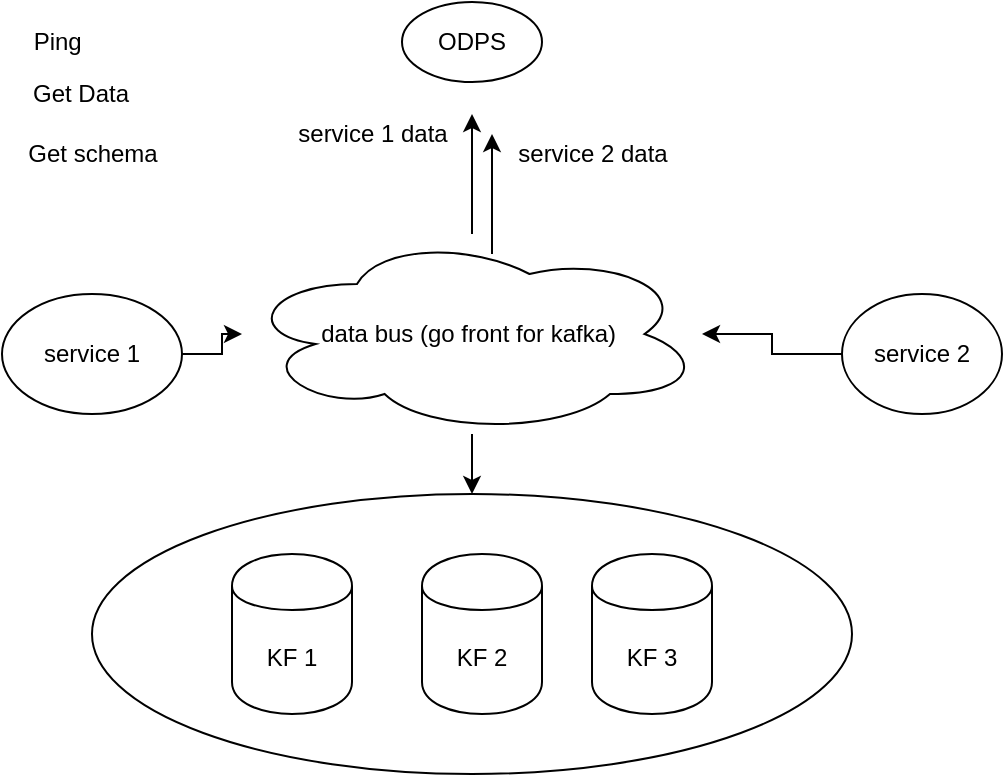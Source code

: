 <mxfile version="14.4.7" type="github" pages="3"><diagram id="7iA32MgYScAi2070Mu3e" name="Page-1"><mxGraphModel dx="1095" dy="637" grid="1" gridSize="10" guides="1" tooltips="1" connect="1" arrows="1" fold="1" page="1" pageScale="1" pageWidth="827" pageHeight="1169" math="0" shadow="0"><root><mxCell id="0"/><mxCell id="1" parent="0"/><mxCell id="PjGQN2k0DiQaXroMCud2-12" value="" style="ellipse;whiteSpace=wrap;html=1;" parent="1" vertex="1"><mxGeometry x="85" y="270" width="380" height="140" as="geometry"/></mxCell><mxCell id="PjGQN2k0DiQaXroMCud2-3" style="edgeStyle=orthogonalEdgeStyle;rounded=0;orthogonalLoop=1;jettySize=auto;html=1;" parent="1" source="PjGQN2k0DiQaXroMCud2-1" target="PjGQN2k0DiQaXroMCud2-2" edge="1"><mxGeometry relative="1" as="geometry"/></mxCell><mxCell id="PjGQN2k0DiQaXroMCud2-1" value="service 1" style="ellipse;whiteSpace=wrap;html=1;" parent="1" vertex="1"><mxGeometry x="40" y="170" width="90" height="60" as="geometry"/></mxCell><mxCell id="PjGQN2k0DiQaXroMCud2-14" style="edgeStyle=orthogonalEdgeStyle;rounded=0;orthogonalLoop=1;jettySize=auto;html=1;entryX=0.5;entryY=0;entryDx=0;entryDy=0;" parent="1" source="PjGQN2k0DiQaXroMCud2-2" target="PjGQN2k0DiQaXroMCud2-12" edge="1"><mxGeometry relative="1" as="geometry"><mxPoint x="275" y="270" as="targetPoint"/></mxGeometry></mxCell><mxCell id="PjGQN2k0DiQaXroMCud2-15" style="edgeStyle=orthogonalEdgeStyle;rounded=0;orthogonalLoop=1;jettySize=auto;html=1;" parent="1" source="PjGQN2k0DiQaXroMCud2-2" edge="1"><mxGeometry relative="1" as="geometry"><mxPoint x="275" y="80" as="targetPoint"/></mxGeometry></mxCell><mxCell id="PjGQN2k0DiQaXroMCud2-2" value="data bus (go front for kafka)&amp;nbsp;" style="ellipse;shape=cloud;whiteSpace=wrap;html=1;" parent="1" vertex="1"><mxGeometry x="160" y="140" width="230" height="100" as="geometry"/></mxCell><mxCell id="PjGQN2k0DiQaXroMCud2-5" style="edgeStyle=orthogonalEdgeStyle;rounded=0;orthogonalLoop=1;jettySize=auto;html=1;" parent="1" source="PjGQN2k0DiQaXroMCud2-4" target="PjGQN2k0DiQaXroMCud2-2" edge="1"><mxGeometry relative="1" as="geometry"/></mxCell><mxCell id="PjGQN2k0DiQaXroMCud2-4" value="service 2" style="ellipse;whiteSpace=wrap;html=1;" parent="1" vertex="1"><mxGeometry x="460" y="170" width="80" height="60" as="geometry"/></mxCell><mxCell id="PjGQN2k0DiQaXroMCud2-6" value="KF 3" style="shape=cylinder;whiteSpace=wrap;html=1;boundedLbl=1;backgroundOutline=1;" parent="1" vertex="1"><mxGeometry x="335" y="300" width="60" height="80" as="geometry"/></mxCell><mxCell id="PjGQN2k0DiQaXroMCud2-7" value="KF 1" style="shape=cylinder;whiteSpace=wrap;html=1;boundedLbl=1;backgroundOutline=1;" parent="1" vertex="1"><mxGeometry x="155" y="300" width="60" height="80" as="geometry"/></mxCell><mxCell id="PjGQN2k0DiQaXroMCud2-8" value="KF 2" style="shape=cylinder;whiteSpace=wrap;html=1;boundedLbl=1;backgroundOutline=1;" parent="1" vertex="1"><mxGeometry x="250" y="300" width="60" height="80" as="geometry"/></mxCell><mxCell id="PjGQN2k0DiQaXroMCud2-9" value="Ping&amp;nbsp;" style="text;html=1;align=center;verticalAlign=middle;resizable=0;points=[];autosize=1;" parent="1" vertex="1"><mxGeometry x="49" y="34" width="40" height="20" as="geometry"/></mxCell><mxCell id="PjGQN2k0DiQaXroMCud2-10" value="Get Data" style="text;html=1;align=center;verticalAlign=middle;resizable=0;points=[];autosize=1;" parent="1" vertex="1"><mxGeometry x="49" y="60" width="60" height="20" as="geometry"/></mxCell><mxCell id="PjGQN2k0DiQaXroMCud2-11" value="Get schema" style="text;html=1;align=center;verticalAlign=middle;resizable=0;points=[];autosize=1;" parent="1" vertex="1"><mxGeometry x="45" y="90" width="80" height="20" as="geometry"/></mxCell><mxCell id="PjGQN2k0DiQaXroMCud2-16" value="service 1 data" style="text;html=1;align=center;verticalAlign=middle;resizable=0;points=[];autosize=1;" parent="1" vertex="1"><mxGeometry x="180" y="80" width="90" height="20" as="geometry"/></mxCell><mxCell id="PjGQN2k0DiQaXroMCud2-19" style="edgeStyle=orthogonalEdgeStyle;rounded=0;orthogonalLoop=1;jettySize=auto;html=1;" parent="1" edge="1"><mxGeometry relative="1" as="geometry"><mxPoint x="285" y="90" as="targetPoint"/><mxPoint x="285" y="150" as="sourcePoint"/></mxGeometry></mxCell><mxCell id="PjGQN2k0DiQaXroMCud2-20" value="service 2 data" style="text;html=1;align=center;verticalAlign=middle;resizable=0;points=[];autosize=1;" parent="1" vertex="1"><mxGeometry x="290" y="90" width="90" height="20" as="geometry"/></mxCell><mxCell id="PjGQN2k0DiQaXroMCud2-21" value="ODPS" style="ellipse;whiteSpace=wrap;html=1;" parent="1" vertex="1"><mxGeometry x="240" y="24" width="70" height="40" as="geometry"/></mxCell></root></mxGraphModel></diagram><diagram id="ILxJkqRfUobXzOmobTJZ" name="Page-2"><mxGraphModel dx="1095" dy="637" grid="1" gridSize="10" guides="1" tooltips="1" connect="1" arrows="1" fold="1" page="1" pageScale="1" pageWidth="827" pageHeight="1169" math="0" shadow="0"><root><mxCell id="36pjnr5K4no7LnWZMGzK-0"/><mxCell id="36pjnr5K4no7LnWZMGzK-1" parent="36pjnr5K4no7LnWZMGzK-0"/><mxCell id="36pjnr5K4no7LnWZMGzK-2" value="&lt;font style=&quot;vertical-align: inherit&quot;&gt;&lt;font style=&quot;vertical-align: inherit&quot;&gt;Data Engineering Team&lt;/font&gt;&lt;/font&gt;" style="rounded=0;whiteSpace=wrap;html=1;" parent="36pjnr5K4no7LnWZMGzK-1" vertex="1"><mxGeometry x="40" y="220" width="130" height="60" as="geometry"/></mxCell><mxCell id="36pjnr5K4no7LnWZMGzK-3" value="&lt;font style=&quot;vertical-align: inherit&quot;&gt;&lt;font style=&quot;vertical-align: inherit&quot;&gt;Data Tracker team&lt;/font&gt;&lt;/font&gt;" style="rounded=0;whiteSpace=wrap;html=1;" parent="36pjnr5K4no7LnWZMGzK-1" vertex="1"><mxGeometry x="200" y="220" width="130" height="60" as="geometry"/></mxCell><mxCell id="36pjnr5K4no7LnWZMGzK-4" value="&lt;font style=&quot;vertical-align: inherit&quot;&gt;&lt;font style=&quot;vertical-align: inherit&quot;&gt;Data Quality Team&lt;/font&gt;&lt;/font&gt;" style="rounded=0;whiteSpace=wrap;html=1;" parent="36pjnr5K4no7LnWZMGzK-1" vertex="1"><mxGeometry x="360" y="220" width="130" height="60" as="geometry"/></mxCell><mxCell id="36pjnr5K4no7LnWZMGzK-5" value="&lt;font style=&quot;vertical-align: inherit&quot;&gt;&lt;font style=&quot;vertical-align: inherit&quot;&gt;Data management Team&lt;/font&gt;&lt;/font&gt;" style="rounded=0;whiteSpace=wrap;html=1;" parent="36pjnr5K4no7LnWZMGzK-1" vertex="1"><mxGeometry x="510" y="220" width="130" height="60" as="geometry"/></mxCell><mxCell id="36pjnr5K4no7LnWZMGzK-6" value="&lt;font style=&quot;vertical-align: inherit&quot;&gt;&lt;font style=&quot;vertical-align: inherit&quot;&gt;Infrastructure Support Team&lt;/font&gt;&lt;/font&gt;" style="rounded=0;whiteSpace=wrap;html=1;" parent="36pjnr5K4no7LnWZMGzK-1" vertex="1"><mxGeometry x="660" y="220" width="130" height="60" as="geometry"/></mxCell></root></mxGraphModel></diagram><diagram id="ddFCscssPsAgk09a2w_y" name="Page-3"><mxGraphModel dx="1968" dy="1242" grid="1" gridSize="10" guides="1" tooltips="1" connect="1" arrows="1" fold="1" page="1" pageScale="1" pageWidth="827" pageHeight="1169" math="0" shadow="0"><root><mxCell id="W7em-2BqQU8SAZN7MTIU-0"/><mxCell id="W7em-2BqQU8SAZN7MTIU-1" parent="W7em-2BqQU8SAZN7MTIU-0"/><mxCell id="W7em-2BqQU8SAZN7MTIU-184" value="" style="rounded=0;whiteSpace=wrap;html=1;" vertex="1" parent="W7em-2BqQU8SAZN7MTIU-1"><mxGeometry x="830" y="5" width="690" height="375" as="geometry"/></mxCell><mxCell id="W7em-2BqQU8SAZN7MTIU-130" value="" style="rounded=0;whiteSpace=wrap;html=1;" vertex="1" parent="W7em-2BqQU8SAZN7MTIU-1"><mxGeometry x="610" y="40" width="160" height="120" as="geometry"/></mxCell><mxCell id="W7em-2BqQU8SAZN7MTIU-133" style="edgeStyle=orthogonalEdgeStyle;rounded=0;orthogonalLoop=1;jettySize=auto;html=1;entryX=0;entryY=0.5;entryDx=0;entryDy=0;" edge="1" parent="W7em-2BqQU8SAZN7MTIU-1" source="W7em-2BqQU8SAZN7MTIU-61" target="W7em-2BqQU8SAZN7MTIU-130"><mxGeometry relative="1" as="geometry"><Array as="points"><mxPoint x="420" y="100"/></Array></mxGeometry></mxCell><mxCell id="W7em-2BqQU8SAZN7MTIU-61" value="" style="whiteSpace=wrap;html=1;aspect=fixed;" vertex="1" parent="W7em-2BqQU8SAZN7MTIU-1"><mxGeometry x="10" y="135" width="485" height="485" as="geometry"/></mxCell><mxCell id="W7em-2BqQU8SAZN7MTIU-136" value="" style="edgeStyle=orthogonalEdgeStyle;rounded=0;orthogonalLoop=1;jettySize=auto;html=1;" edge="1" parent="W7em-2BqQU8SAZN7MTIU-1" source="W7em-2BqQU8SAZN7MTIU-2" target="W7em-2BqQU8SAZN7MTIU-135"><mxGeometry relative="1" as="geometry"><Array as="points"><mxPoint x="1000" y="220"/><mxPoint x="1000" y="198"/></Array></mxGeometry></mxCell><mxCell id="W7em-2BqQU8SAZN7MTIU-138" value="" style="edgeStyle=orthogonalEdgeStyle;rounded=0;orthogonalLoop=1;jettySize=auto;html=1;" edge="1" parent="W7em-2BqQU8SAZN7MTIU-1" source="W7em-2BqQU8SAZN7MTIU-2" target="W7em-2BqQU8SAZN7MTIU-42"><mxGeometry relative="1" as="geometry"/></mxCell><mxCell id="W7em-2BqQU8SAZN7MTIU-140" style="edgeStyle=orthogonalEdgeStyle;rounded=0;orthogonalLoop=1;jettySize=auto;html=1;" edge="1" parent="W7em-2BqQU8SAZN7MTIU-1" source="W7em-2BqQU8SAZN7MTIU-2" target="W7em-2BqQU8SAZN7MTIU-44"><mxGeometry relative="1" as="geometry"><Array as="points"><mxPoint x="1010" y="183"/></Array></mxGeometry></mxCell><mxCell id="W7em-2BqQU8SAZN7MTIU-2" value="backend services" style="ellipse;whiteSpace=wrap;html=1;" vertex="1" parent="W7em-2BqQU8SAZN7MTIU-1"><mxGeometry x="899" y="165" width="60" height="55" as="geometry"/></mxCell><mxCell id="W7em-2BqQU8SAZN7MTIU-134" style="edgeStyle=orthogonalEdgeStyle;rounded=0;orthogonalLoop=1;jettySize=auto;html=1;entryX=0;entryY=0.5;entryDx=0;entryDy=0;" edge="1" parent="W7em-2BqQU8SAZN7MTIU-1" source="W7em-2BqQU8SAZN7MTIU-3" target="W7em-2BqQU8SAZN7MTIU-2"><mxGeometry relative="1" as="geometry"><Array as="points"><mxPoint x="860" y="193"/><mxPoint x="880" y="193"/></Array></mxGeometry></mxCell><mxCell id="W7em-2BqQU8SAZN7MTIU-137" style="edgeStyle=orthogonalEdgeStyle;rounded=0;orthogonalLoop=1;jettySize=auto;html=1;entryX=0;entryY=0.5;entryDx=0;entryDy=0;" edge="1" parent="W7em-2BqQU8SAZN7MTIU-1" source="W7em-2BqQU8SAZN7MTIU-3" target="W7em-2BqQU8SAZN7MTIU-42"><mxGeometry relative="1" as="geometry"><Array as="points"><mxPoint x="871" y="110"/><mxPoint x="889" y="110"/><mxPoint x="889" y="105"/></Array></mxGeometry></mxCell><mxCell id="W7em-2BqQU8SAZN7MTIU-3" value="web front" style="ellipse;whiteSpace=wrap;html=1;" vertex="1" parent="W7em-2BqQU8SAZN7MTIU-1"><mxGeometry x="850" y="130" width="41" height="50" as="geometry"/></mxCell><mxCell id="W7em-2BqQU8SAZN7MTIU-150" style="edgeStyle=orthogonalEdgeStyle;rounded=0;orthogonalLoop=1;jettySize=auto;html=1;entryX=1;entryY=1;entryDx=0;entryDy=0;" edge="1" parent="W7em-2BqQU8SAZN7MTIU-1" source="W7em-2BqQU8SAZN7MTIU-4" target="W7em-2BqQU8SAZN7MTIU-5"><mxGeometry relative="1" as="geometry"/></mxCell><mxCell id="W7em-2BqQU8SAZN7MTIU-4" value="ML + DS" style="ellipse;whiteSpace=wrap;html=1;" vertex="1" parent="W7em-2BqQU8SAZN7MTIU-1"><mxGeometry x="1250" y="300" width="60" height="55" as="geometry"/></mxCell><mxCell id="W7em-2BqQU8SAZN7MTIU-154" style="edgeStyle=orthogonalEdgeStyle;rounded=0;orthogonalLoop=1;jettySize=auto;html=1;entryX=0;entryY=0.5;entryDx=0;entryDy=0;" edge="1" parent="W7em-2BqQU8SAZN7MTIU-1" source="W7em-2BqQU8SAZN7MTIU-5" target="W7em-2BqQU8SAZN7MTIU-49"><mxGeometry relative="1" as="geometry"><Array as="points"><mxPoint x="1270" y="195"/><mxPoint x="1270" y="230"/></Array></mxGeometry></mxCell><mxCell id="W7em-2BqQU8SAZN7MTIU-5" value="&amp;nbsp;Hadoop" style="ellipse;whiteSpace=wrap;html=1;" vertex="1" parent="W7em-2BqQU8SAZN7MTIU-1"><mxGeometry x="1160" y="170" width="60" height="50" as="geometry"/></mxCell><mxCell id="W7em-2BqQU8SAZN7MTIU-9" value="RU ODPS" style="ellipse;whiteSpace=wrap;html=1;" vertex="1" parent="W7em-2BqQU8SAZN7MTIU-1"><mxGeometry x="171.5" y="440" width="50" height="50" as="geometry"/></mxCell><mxCell id="W7em-2BqQU8SAZN7MTIU-11" style="edgeStyle=orthogonalEdgeStyle;rounded=0;orthogonalLoop=1;jettySize=auto;html=1;" edge="1" parent="W7em-2BqQU8SAZN7MTIU-1" source="W7em-2BqQU8SAZN7MTIU-10" target="W7em-2BqQU8SAZN7MTIU-9"><mxGeometry relative="1" as="geometry"><Array as="points"><mxPoint x="160" y="510"/><mxPoint x="160" y="465"/></Array></mxGeometry></mxCell><mxCell id="W7em-2BqQU8SAZN7MTIU-10" value="Global ODPS" style="ellipse;whiteSpace=wrap;html=1;" vertex="1" parent="W7em-2BqQU8SAZN7MTIU-1"><mxGeometry x="60" y="480" width="70" height="60" as="geometry"/></mxCell><mxCell id="W7em-2BqQU8SAZN7MTIU-16" style="edgeStyle=orthogonalEdgeStyle;rounded=0;orthogonalLoop=1;jettySize=auto;html=1;" edge="1" parent="W7em-2BqQU8SAZN7MTIU-1" source="W7em-2BqQU8SAZN7MTIU-12" target="W7em-2BqQU8SAZN7MTIU-14"><mxGeometry relative="1" as="geometry"><mxPoint x="350" y="450" as="targetPoint"/><Array as="points"><mxPoint x="360" y="400"/><mxPoint x="360" y="430"/></Array></mxGeometry></mxCell><mxCell id="W7em-2BqQU8SAZN7MTIU-12" value="Global reports" style="ellipse;whiteSpace=wrap;html=1;" vertex="1" parent="W7em-2BqQU8SAZN7MTIU-1"><mxGeometry x="393" y="380" width="60" height="60" as="geometry"/></mxCell><mxCell id="W7em-2BqQU8SAZN7MTIU-17" style="edgeStyle=orthogonalEdgeStyle;rounded=0;orthogonalLoop=1;jettySize=auto;html=1;entryX=1;entryY=1;entryDx=0;entryDy=0;" edge="1" parent="W7em-2BqQU8SAZN7MTIU-1" source="W7em-2BqQU8SAZN7MTIU-13" target="W7em-2BqQU8SAZN7MTIU-15"><mxGeometry relative="1" as="geometry"/></mxCell><mxCell id="W7em-2BqQU8SAZN7MTIU-80" style="edgeStyle=orthogonalEdgeStyle;rounded=0;orthogonalLoop=1;jettySize=auto;html=1;entryX=1;entryY=1;entryDx=0;entryDy=0;" edge="1" parent="W7em-2BqQU8SAZN7MTIU-1" source="W7em-2BqQU8SAZN7MTIU-13" target="W7em-2BqQU8SAZN7MTIU-14"><mxGeometry relative="1" as="geometry"><Array as="points"><mxPoint x="420" y="470"/><mxPoint x="331" y="470"/></Array></mxGeometry></mxCell><mxCell id="W7em-2BqQU8SAZN7MTIU-13" value="Local reports" style="ellipse;whiteSpace=wrap;html=1;" vertex="1" parent="W7em-2BqQU8SAZN7MTIU-1"><mxGeometry x="393" y="540" width="66" height="70" as="geometry"/></mxCell><mxCell id="W7em-2BqQU8SAZN7MTIU-34" style="edgeStyle=orthogonalEdgeStyle;rounded=0;orthogonalLoop=1;jettySize=auto;html=1;entryX=1;entryY=0.5;entryDx=0;entryDy=0;" edge="1" parent="W7em-2BqQU8SAZN7MTIU-1" source="W7em-2BqQU8SAZN7MTIU-14" target="W7em-2BqQU8SAZN7MTIU-9"><mxGeometry relative="1" as="geometry"><Array as="points"><mxPoint x="251" y="450"/><mxPoint x="251" y="465"/></Array></mxGeometry></mxCell><mxCell id="W7em-2BqQU8SAZN7MTIU-81" style="edgeStyle=orthogonalEdgeStyle;rounded=0;orthogonalLoop=1;jettySize=auto;html=1;" edge="1" parent="W7em-2BqQU8SAZN7MTIU-1" source="W7em-2BqQU8SAZN7MTIU-14" target="W7em-2BqQU8SAZN7MTIU-10"><mxGeometry relative="1" as="geometry"><Array as="points"><mxPoint x="270" y="430"/><mxPoint x="270" y="510"/></Array></mxGeometry></mxCell><mxCell id="W7em-2BqQU8SAZN7MTIU-14" value="deep insight" style="ellipse;whiteSpace=wrap;html=1;" vertex="1" parent="W7em-2BqQU8SAZN7MTIU-1"><mxGeometry x="280" y="400" width="60" height="60" as="geometry"/></mxCell><mxCell id="W7em-2BqQU8SAZN7MTIU-19" style="edgeStyle=orthogonalEdgeStyle;rounded=0;orthogonalLoop=1;jettySize=auto;html=1;entryX=1;entryY=0.5;entryDx=0;entryDy=0;" edge="1" parent="W7em-2BqQU8SAZN7MTIU-1" source="W7em-2BqQU8SAZN7MTIU-15" target="W7em-2BqQU8SAZN7MTIU-9"><mxGeometry relative="1" as="geometry"><Array as="points"><mxPoint x="253" y="537"/><mxPoint x="253" y="490"/><mxPoint x="222" y="490"/></Array></mxGeometry></mxCell><mxCell id="W7em-2BqQU8SAZN7MTIU-15" value="tableau" style="ellipse;whiteSpace=wrap;html=1;" vertex="1" parent="W7em-2BqQU8SAZN7MTIU-1"><mxGeometry x="285" y="507" width="60" height="60" as="geometry"/></mxCell><mxCell id="W7em-2BqQU8SAZN7MTIU-41" style="edgeStyle=orthogonalEdgeStyle;rounded=0;orthogonalLoop=1;jettySize=auto;html=1;entryX=1;entryY=0.5;entryDx=0;entryDy=0;" edge="1" parent="W7em-2BqQU8SAZN7MTIU-1" source="W7em-2BqQU8SAZN7MTIU-20" target="W7em-2BqQU8SAZN7MTIU-26"><mxGeometry relative="1" as="geometry"/></mxCell><mxCell id="W7em-2BqQU8SAZN7MTIU-20" value="MetaQ" style="ellipse;whiteSpace=wrap;html=1;" vertex="1" parent="W7em-2BqQU8SAZN7MTIU-1"><mxGeometry x="135" y="260" width="46.5" height="40" as="geometry"/></mxCell><mxCell id="W7em-2BqQU8SAZN7MTIU-65" style="edgeStyle=orthogonalEdgeStyle;rounded=0;orthogonalLoop=1;jettySize=auto;html=1;entryX=1;entryY=0.5;entryDx=0;entryDy=0;" edge="1" parent="W7em-2BqQU8SAZN7MTIU-1" source="W7em-2BqQU8SAZN7MTIU-21" target="W7em-2BqQU8SAZN7MTIU-20"><mxGeometry relative="1" as="geometry"><Array as="points"><mxPoint x="250" y="280"/></Array></mxGeometry></mxCell><mxCell id="W7em-2BqQU8SAZN7MTIU-68" value="" style="edgeStyle=orthogonalEdgeStyle;rounded=0;orthogonalLoop=1;jettySize=auto;html=1;" edge="1" parent="W7em-2BqQU8SAZN7MTIU-1" source="W7em-2BqQU8SAZN7MTIU-21" target="W7em-2BqQU8SAZN7MTIU-23"><mxGeometry relative="1" as="geometry"/></mxCell><mxCell id="W7em-2BqQU8SAZN7MTIU-69" style="edgeStyle=orthogonalEdgeStyle;rounded=0;orthogonalLoop=1;jettySize=auto;html=1;entryX=0;entryY=0.5;entryDx=0;entryDy=0;" edge="1" parent="W7em-2BqQU8SAZN7MTIU-1" source="W7em-2BqQU8SAZN7MTIU-21" target="W7em-2BqQU8SAZN7MTIU-22"><mxGeometry relative="1" as="geometry"><Array as="points"><mxPoint x="280" y="300"/></Array></mxGeometry></mxCell><mxCell id="W7em-2BqQU8SAZN7MTIU-71" style="edgeStyle=orthogonalEdgeStyle;rounded=0;orthogonalLoop=1;jettySize=auto;html=1;entryX=1;entryY=0.5;entryDx=0;entryDy=0;" edge="1" parent="W7em-2BqQU8SAZN7MTIU-1" source="W7em-2BqQU8SAZN7MTIU-21" target="W7em-2BqQU8SAZN7MTIU-35"><mxGeometry relative="1" as="geometry"/></mxCell><mxCell id="W7em-2BqQU8SAZN7MTIU-74" style="edgeStyle=orthogonalEdgeStyle;rounded=0;orthogonalLoop=1;jettySize=auto;html=1;entryX=0.3;entryY=1;entryDx=0;entryDy=0;entryPerimeter=0;" edge="1" parent="W7em-2BqQU8SAZN7MTIU-1" source="W7em-2BqQU8SAZN7MTIU-21" target="W7em-2BqQU8SAZN7MTIU-24"><mxGeometry relative="1" as="geometry"/></mxCell><mxCell id="W7em-2BqQU8SAZN7MTIU-21" value="Blink" style="ellipse;whiteSpace=wrap;html=1;" vertex="1" parent="W7em-2BqQU8SAZN7MTIU-1"><mxGeometry x="250" y="320" width="50" height="60" as="geometry"/></mxCell><mxCell id="W7em-2BqQU8SAZN7MTIU-22" value="Hbase" style="ellipse;whiteSpace=wrap;html=1;" vertex="1" parent="W7em-2BqQU8SAZN7MTIU-1"><mxGeometry x="350" y="270" width="50" height="60" as="geometry"/></mxCell><mxCell id="W7em-2BqQU8SAZN7MTIU-23" value="lindorm" style="ellipse;whiteSpace=wrap;html=1;" vertex="1" parent="W7em-2BqQU8SAZN7MTIU-1"><mxGeometry x="260" y="185" width="50" height="60" as="geometry"/></mxCell><mxCell id="W7em-2BqQU8SAZN7MTIU-24" value="TT" style="ellipse;whiteSpace=wrap;html=1;" vertex="1" parent="W7em-2BqQU8SAZN7MTIU-1"><mxGeometry x="190" y="290" width="50" height="50" as="geometry"/></mxCell><mxCell id="W7em-2BqQU8SAZN7MTIU-78" value="" style="edgeStyle=orthogonalEdgeStyle;rounded=0;orthogonalLoop=1;jettySize=auto;html=1;" edge="1" parent="W7em-2BqQU8SAZN7MTIU-1" source="W7em-2BqQU8SAZN7MTIU-25" target="W7em-2BqQU8SAZN7MTIU-75"><mxGeometry relative="1" as="geometry"><Array as="points"><mxPoint x="110" y="375"/><mxPoint x="110" y="375"/></Array></mxGeometry></mxCell><mxCell id="W7em-2BqQU8SAZN7MTIU-85" style="edgeStyle=orthogonalEdgeStyle;rounded=0;orthogonalLoop=1;jettySize=auto;html=1;" edge="1" parent="W7em-2BqQU8SAZN7MTIU-1" source="W7em-2BqQU8SAZN7MTIU-25" target="W7em-2BqQU8SAZN7MTIU-83"><mxGeometry relative="1" as="geometry"/></mxCell><mxCell id="W7em-2BqQU8SAZN7MTIU-25" value="Ali Global Backend" style="ellipse;whiteSpace=wrap;html=1;" vertex="1" parent="W7em-2BqQU8SAZN7MTIU-1"><mxGeometry x="108.5" y="380" width="61.5" height="50" as="geometry"/></mxCell><mxCell id="W7em-2BqQU8SAZN7MTIU-72" style="edgeStyle=orthogonalEdgeStyle;rounded=0;orthogonalLoop=1;jettySize=auto;html=1;entryX=0;entryY=0.5;entryDx=0;entryDy=0;" edge="1" parent="W7em-2BqQU8SAZN7MTIU-1" source="W7em-2BqQU8SAZN7MTIU-26" target="W7em-2BqQU8SAZN7MTIU-10"><mxGeometry relative="1" as="geometry"><Array as="points"><mxPoint x="20" y="510"/></Array></mxGeometry></mxCell><mxCell id="W7em-2BqQU8SAZN7MTIU-76" value="" style="edgeStyle=orthogonalEdgeStyle;rounded=0;orthogonalLoop=1;jettySize=auto;html=1;" edge="1" parent="W7em-2BqQU8SAZN7MTIU-1" source="W7em-2BqQU8SAZN7MTIU-26" target="W7em-2BqQU8SAZN7MTIU-75"><mxGeometry relative="1" as="geometry"><Array as="points"><mxPoint x="59" y="330"/><mxPoint x="59" y="330"/></Array></mxGeometry></mxCell><mxCell id="W7em-2BqQU8SAZN7MTIU-86" style="edgeStyle=orthogonalEdgeStyle;rounded=0;orthogonalLoop=1;jettySize=auto;html=1;" edge="1" parent="W7em-2BqQU8SAZN7MTIU-1" source="W7em-2BqQU8SAZN7MTIU-26" target="W7em-2BqQU8SAZN7MTIU-23"><mxGeometry relative="1" as="geometry"><Array as="points"><mxPoint x="43" y="210"/><mxPoint x="165" y="210"/><mxPoint x="165" y="215"/></Array></mxGeometry></mxCell><mxCell id="W7em-2BqQU8SAZN7MTIU-26" value="Ali Local Backend" style="ellipse;whiteSpace=wrap;html=1;" vertex="1" parent="W7em-2BqQU8SAZN7MTIU-1"><mxGeometry x="15" y="235" width="55" height="50" as="geometry"/></mxCell><mxCell id="W7em-2BqQU8SAZN7MTIU-35" value="HZ ADB" style="ellipse;whiteSpace=wrap;html=1;" vertex="1" parent="W7em-2BqQU8SAZN7MTIU-1"><mxGeometry x="190" y="370" width="60" height="60" as="geometry"/></mxCell><mxCell id="W7em-2BqQU8SAZN7MTIU-139" style="edgeStyle=orthogonalEdgeStyle;rounded=0;orthogonalLoop=1;jettySize=auto;html=1;entryX=0;entryY=0.5;entryDx=0;entryDy=0;" edge="1" parent="W7em-2BqQU8SAZN7MTIU-1" source="W7em-2BqQU8SAZN7MTIU-42" target="W7em-2BqQU8SAZN7MTIU-44"><mxGeometry relative="1" as="geometry"><Array as="points"><mxPoint x="970" y="105"/><mxPoint x="970" y="130"/></Array></mxGeometry></mxCell><mxCell id="W7em-2BqQU8SAZN7MTIU-42" value="kafka" style="ellipse;whiteSpace=wrap;html=1;" vertex="1" parent="W7em-2BqQU8SAZN7MTIU-1"><mxGeometry x="908.5" y="80" width="41" height="50" as="geometry"/></mxCell><mxCell id="W7em-2BqQU8SAZN7MTIU-146" style="edgeStyle=orthogonalEdgeStyle;rounded=0;orthogonalLoop=1;jettySize=auto;html=1;entryX=0;entryY=0;entryDx=0;entryDy=0;" edge="1" parent="W7em-2BqQU8SAZN7MTIU-1" source="W7em-2BqQU8SAZN7MTIU-44" target="W7em-2BqQU8SAZN7MTIU-5"><mxGeometry relative="1" as="geometry"><Array as="points"><mxPoint x="1130" y="130"/><mxPoint x="1130" y="177"/></Array></mxGeometry></mxCell><mxCell id="W7em-2BqQU8SAZN7MTIU-44" value="Clickhouse" style="ellipse;whiteSpace=wrap;html=1;" vertex="1" parent="W7em-2BqQU8SAZN7MTIU-1"><mxGeometry x="990" y="105" width="70" height="50" as="geometry"/></mxCell><mxCell id="W7em-2BqQU8SAZN7MTIU-49" value="GreenPlum DW" style="ellipse;whiteSpace=wrap;html=1;" vertex="1" parent="W7em-2BqQU8SAZN7MTIU-1"><mxGeometry x="1300" y="200" width="70" height="60" as="geometry"/></mxCell><mxCell id="W7em-2BqQU8SAZN7MTIU-141" style="edgeStyle=orthogonalEdgeStyle;rounded=0;orthogonalLoop=1;jettySize=auto;html=1;entryX=0.5;entryY=0;entryDx=0;entryDy=0;" edge="1" parent="W7em-2BqQU8SAZN7MTIU-1" source="W7em-2BqQU8SAZN7MTIU-52" target="W7em-2BqQU8SAZN7MTIU-42"><mxGeometry relative="1" as="geometry"><Array as="points"><mxPoint x="1130" y="50"/><mxPoint x="990" y="50"/><mxPoint x="990" y="60"/><mxPoint x="929" y="60"/></Array></mxGeometry></mxCell><mxCell id="W7em-2BqQU8SAZN7MTIU-147" style="edgeStyle=orthogonalEdgeStyle;rounded=0;orthogonalLoop=1;jettySize=auto;html=1;entryX=0.383;entryY=0.02;entryDx=0;entryDy=0;entryPerimeter=0;" edge="1" parent="W7em-2BqQU8SAZN7MTIU-1" source="W7em-2BqQU8SAZN7MTIU-52" target="W7em-2BqQU8SAZN7MTIU-5"><mxGeometry relative="1" as="geometry"><Array as="points"><mxPoint x="1183" y="100"/></Array></mxGeometry></mxCell><mxCell id="W7em-2BqQU8SAZN7MTIU-149" style="edgeStyle=orthogonalEdgeStyle;rounded=0;orthogonalLoop=1;jettySize=auto;html=1;entryX=0.5;entryY=0;entryDx=0;entryDy=0;" edge="1" parent="W7em-2BqQU8SAZN7MTIU-1" source="W7em-2BqQU8SAZN7MTIU-52" target="W7em-2BqQU8SAZN7MTIU-53"><mxGeometry relative="1" as="geometry"><Array as="points"><mxPoint x="1170" y="84"/><mxPoint x="1170" y="65"/><mxPoint x="1245" y="65"/></Array></mxGeometry></mxCell><mxCell id="W7em-2BqQU8SAZN7MTIU-172" style="edgeStyle=orthogonalEdgeStyle;rounded=0;orthogonalLoop=1;jettySize=auto;html=1;entryX=0.164;entryY=0.05;entryDx=0;entryDy=0;entryPerimeter=0;" edge="1" parent="W7em-2BqQU8SAZN7MTIU-1" source="W7em-2BqQU8SAZN7MTIU-52" target="W7em-2BqQU8SAZN7MTIU-54"><mxGeometry relative="1" as="geometry"><Array as="points"><mxPoint x="1120" y="150"/><mxPoint x="1120" y="150"/></Array></mxGeometry></mxCell><mxCell id="W7em-2BqQU8SAZN7MTIU-52" value="Flink" style="ellipse;whiteSpace=wrap;html=1;" vertex="1" parent="W7em-2BqQU8SAZN7MTIU-1"><mxGeometry x="1110" y="65" width="40" height="37.5" as="geometry"/></mxCell><mxCell id="W7em-2BqQU8SAZN7MTIU-148" style="edgeStyle=orthogonalEdgeStyle;rounded=0;orthogonalLoop=1;jettySize=auto;html=1;entryX=1;entryY=0.5;entryDx=0;entryDy=0;" edge="1" parent="W7em-2BqQU8SAZN7MTIU-1" source="W7em-2BqQU8SAZN7MTIU-53" target="W7em-2BqQU8SAZN7MTIU-5"><mxGeometry relative="1" as="geometry"><Array as="points"><mxPoint x="1270" y="150"/><mxPoint x="1290" y="150"/><mxPoint x="1290" y="210"/><mxPoint x="1220" y="210"/></Array></mxGeometry></mxCell><mxCell id="W7em-2BqQU8SAZN7MTIU-53" value="Hbase" style="ellipse;whiteSpace=wrap;html=1;" vertex="1" parent="W7em-2BqQU8SAZN7MTIU-1"><mxGeometry x="1220" y="85" width="50" height="50" as="geometry"/></mxCell><mxCell id="W7em-2BqQU8SAZN7MTIU-144" style="edgeStyle=orthogonalEdgeStyle;rounded=0;orthogonalLoop=1;jettySize=auto;html=1;entryX=0.5;entryY=1;entryDx=0;entryDy=0;" edge="1" parent="W7em-2BqQU8SAZN7MTIU-1" source="W7em-2BqQU8SAZN7MTIU-54" target="W7em-2BqQU8SAZN7MTIU-5"><mxGeometry relative="1" as="geometry"><Array as="points"><mxPoint x="1141" y="250"/><mxPoint x="1190" y="250"/></Array></mxGeometry></mxCell><mxCell id="W7em-2BqQU8SAZN7MTIU-151" style="edgeStyle=orthogonalEdgeStyle;rounded=0;orthogonalLoop=1;jettySize=auto;html=1;entryX=0;entryY=1;entryDx=0;entryDy=0;" edge="1" parent="W7em-2BqQU8SAZN7MTIU-1" source="W7em-2BqQU8SAZN7MTIU-54" target="W7em-2BqQU8SAZN7MTIU-49"><mxGeometry relative="1" as="geometry"><Array as="points"><mxPoint x="1310" y="280"/></Array></mxGeometry></mxCell><mxCell id="W7em-2BqQU8SAZN7MTIU-54" value="TT замена?" style="ellipse;whiteSpace=wrap;html=1;" vertex="1" parent="W7em-2BqQU8SAZN7MTIU-1"><mxGeometry x="1110" y="260" width="61" height="60" as="geometry"/></mxCell><mxCell id="W7em-2BqQU8SAZN7MTIU-60" value="как TT из Али попадет в RU DC?&lt;br&gt;как перенести имеющиеся данные?&lt;br&gt;Как переносить в принципе из глобала к нам?&lt;br&gt;как переносить от нас в глобал?" style="text;html=1;align=center;verticalAlign=middle;resizable=0;points=[];autosize=1;" vertex="1" parent="W7em-2BqQU8SAZN7MTIU-1"><mxGeometry x="55" y="5" width="280" height="60" as="geometry"/></mxCell><mxCell id="W7em-2BqQU8SAZN7MTIU-62" value="ALI Cloud Internal - China" style="text;html=1;align=center;verticalAlign=middle;resizable=0;points=[];autosize=1;" vertex="1" parent="W7em-2BqQU8SAZN7MTIU-1"><mxGeometry x="25" y="110" width="150" height="20" as="geometry"/></mxCell><mxCell id="W7em-2BqQU8SAZN7MTIU-77" style="edgeStyle=orthogonalEdgeStyle;rounded=0;orthogonalLoop=1;jettySize=auto;html=1;" edge="1" parent="W7em-2BqQU8SAZN7MTIU-1" source="W7em-2BqQU8SAZN7MTIU-75" target="W7em-2BqQU8SAZN7MTIU-10"><mxGeometry relative="1" as="geometry"><Array as="points"><mxPoint x="70" y="450"/><mxPoint x="70" y="450"/></Array></mxGeometry></mxCell><mxCell id="W7em-2BqQU8SAZN7MTIU-79" style="edgeStyle=orthogonalEdgeStyle;rounded=0;orthogonalLoop=1;jettySize=auto;html=1;entryX=0;entryY=0.5;entryDx=0;entryDy=0;" edge="1" parent="W7em-2BqQU8SAZN7MTIU-1" source="W7em-2BqQU8SAZN7MTIU-75" target="W7em-2BqQU8SAZN7MTIU-24"><mxGeometry relative="1" as="geometry"><Array as="points"><mxPoint x="80" y="310"/><mxPoint x="190" y="310"/></Array></mxGeometry></mxCell><mxCell id="W7em-2BqQU8SAZN7MTIU-75" value="TDDL" style="ellipse;whiteSpace=wrap;html=1;" vertex="1" parent="W7em-2BqQU8SAZN7MTIU-1"><mxGeometry x="30" y="350" width="55" height="50" as="geometry"/></mxCell><mxCell id="W7em-2BqQU8SAZN7MTIU-84" style="edgeStyle=orthogonalEdgeStyle;rounded=0;orthogonalLoop=1;jettySize=auto;html=1;entryX=0;entryY=1;entryDx=0;entryDy=0;" edge="1" parent="W7em-2BqQU8SAZN7MTIU-1" source="W7em-2BqQU8SAZN7MTIU-83" target="W7em-2BqQU8SAZN7MTIU-24"><mxGeometry relative="1" as="geometry"/></mxCell><mxCell id="W7em-2BqQU8SAZN7MTIU-83" value="ali Log" style="ellipse;whiteSpace=wrap;html=1;" vertex="1" parent="W7em-2BqQU8SAZN7MTIU-1"><mxGeometry x="116" y="320" width="46.5" height="40" as="geometry"/></mxCell><mxCell id="W7em-2BqQU8SAZN7MTIU-89" style="edgeStyle=orthogonalEdgeStyle;rounded=0;orthogonalLoop=1;jettySize=auto;html=1;" edge="1" parent="W7em-2BqQU8SAZN7MTIU-1" source="W7em-2BqQU8SAZN7MTIU-88" target="W7em-2BqQU8SAZN7MTIU-22"><mxGeometry relative="1" as="geometry"><Array as="points"><mxPoint x="420" y="300"/></Array></mxGeometry></mxCell><mxCell id="W7em-2BqQU8SAZN7MTIU-88" value="big screen" style="ellipse;whiteSpace=wrap;html=1;" vertex="1" parent="W7em-2BqQU8SAZN7MTIU-1"><mxGeometry x="420" y="215" width="60" height="60" as="geometry"/></mxCell><mxCell id="W7em-2BqQU8SAZN7MTIU-96" style="edgeStyle=orthogonalEdgeStyle;rounded=0;orthogonalLoop=1;jettySize=auto;html=1;entryX=0.5;entryY=1;entryDx=0;entryDy=0;" edge="1" parent="W7em-2BqQU8SAZN7MTIU-1" source="W7em-2BqQU8SAZN7MTIU-90" target="W7em-2BqQU8SAZN7MTIU-91"><mxGeometry relative="1" as="geometry"><Array as="points"><mxPoint x="260" y="605"/><mxPoint x="200" y="605"/></Array></mxGeometry></mxCell><mxCell id="W7em-2BqQU8SAZN7MTIU-90" value="ML/DS" style="ellipse;whiteSpace=wrap;html=1;" vertex="1" parent="W7em-2BqQU8SAZN7MTIU-1"><mxGeometry x="270" y="570" width="40" height="40" as="geometry"/></mxCell><mxCell id="W7em-2BqQU8SAZN7MTIU-95" style="edgeStyle=orthogonalEdgeStyle;rounded=0;orthogonalLoop=1;jettySize=auto;html=1;entryX=0.39;entryY=0.98;entryDx=0;entryDy=0;entryPerimeter=0;" edge="1" parent="W7em-2BqQU8SAZN7MTIU-1" source="W7em-2BqQU8SAZN7MTIU-91" target="W7em-2BqQU8SAZN7MTIU-9"><mxGeometry relative="1" as="geometry"/></mxCell><mxCell id="W7em-2BqQU8SAZN7MTIU-91" value="PAI" style="ellipse;whiteSpace=wrap;html=1;" vertex="1" parent="W7em-2BqQU8SAZN7MTIU-1"><mxGeometry x="171.5" y="555" width="40" height="35" as="geometry"/></mxCell><mxCell id="W7em-2BqQU8SAZN7MTIU-98" style="edgeStyle=orthogonalEdgeStyle;rounded=0;orthogonalLoop=1;jettySize=auto;html=1;entryX=0;entryY=1;entryDx=0;entryDy=0;" edge="1" parent="W7em-2BqQU8SAZN7MTIU-1" source="W7em-2BqQU8SAZN7MTIU-97" target="W7em-2BqQU8SAZN7MTIU-9"><mxGeometry relative="1" as="geometry"><Array as="points"><mxPoint x="160" y="585"/><mxPoint x="160" y="540"/><mxPoint x="179" y="540"/></Array></mxGeometry></mxCell><mxCell id="W7em-2BqQU8SAZN7MTIU-97" value="AEBrain" style="ellipse;whiteSpace=wrap;html=1;" vertex="1" parent="W7em-2BqQU8SAZN7MTIU-1"><mxGeometry x="30" y="567" width="54" height="35" as="geometry"/></mxCell><mxCell id="W7em-2BqQU8SAZN7MTIU-100" value="1" style="text;html=1;align=center;verticalAlign=middle;resizable=0;points=[];autosize=1;" vertex="1" parent="W7em-2BqQU8SAZN7MTIU-1"><mxGeometry x="110" y="185" width="20" height="20" as="geometry"/></mxCell><mxCell id="W7em-2BqQU8SAZN7MTIU-101" value="2" style="text;html=1;align=center;verticalAlign=middle;resizable=0;points=[];autosize=1;" vertex="1" parent="W7em-2BqQU8SAZN7MTIU-1"><mxGeometry x="420" y="280" width="20" height="20" as="geometry"/></mxCell><mxCell id="W7em-2BqQU8SAZN7MTIU-102" value="3" style="text;html=1;align=center;verticalAlign=middle;resizable=0;points=[];autosize=1;" vertex="1" parent="W7em-2BqQU8SAZN7MTIU-1"><mxGeometry x="373" y="380" width="20" height="20" as="geometry"/></mxCell><mxCell id="W7em-2BqQU8SAZN7MTIU-103" value="4" style="text;html=1;align=center;verticalAlign=middle;resizable=0;points=[];autosize=1;" vertex="1" parent="W7em-2BqQU8SAZN7MTIU-1"><mxGeometry x="420" y="500" width="20" height="20" as="geometry"/></mxCell><mxCell id="W7em-2BqQU8SAZN7MTIU-104" value="5" style="text;html=1;align=center;verticalAlign=middle;resizable=0;points=[];autosize=1;" vertex="1" parent="W7em-2BqQU8SAZN7MTIU-1"><mxGeometry x="373" y="575" width="20" height="20" as="geometry"/></mxCell><mxCell id="W7em-2BqQU8SAZN7MTIU-105" value="6" style="text;html=1;align=center;verticalAlign=middle;resizable=0;points=[];autosize=1;" vertex="1" parent="W7em-2BqQU8SAZN7MTIU-1"><mxGeometry x="240" y="590" width="20" height="20" as="geometry"/></mxCell><mxCell id="W7em-2BqQU8SAZN7MTIU-106" value="7" style="text;html=1;align=center;verticalAlign=middle;resizable=0;points=[];autosize=1;" vertex="1" parent="W7em-2BqQU8SAZN7MTIU-1"><mxGeometry x="320" y="280" width="20" height="20" as="geometry"/></mxCell><mxCell id="W7em-2BqQU8SAZN7MTIU-107" value="8" style="text;html=1;align=center;verticalAlign=middle;resizable=0;points=[];autosize=1;" vertex="1" parent="W7em-2BqQU8SAZN7MTIU-1"><mxGeometry x="265" y="255" width="20" height="20" as="geometry"/></mxCell><mxCell id="W7em-2BqQU8SAZN7MTIU-108" value="9" style="text;html=1;align=center;verticalAlign=middle;resizable=0;points=[];autosize=1;" vertex="1" parent="W7em-2BqQU8SAZN7MTIU-1"><mxGeometry x="80" y="240" width="20" height="20" as="geometry"/></mxCell><mxCell id="W7em-2BqQU8SAZN7MTIU-109" value="10" style="text;html=1;align=center;verticalAlign=middle;resizable=0;points=[];autosize=1;" vertex="1" parent="W7em-2BqQU8SAZN7MTIU-1"><mxGeometry x="200" y="260" width="30" height="20" as="geometry"/></mxCell><mxCell id="W7em-2BqQU8SAZN7MTIU-110" value="11" style="text;html=1;align=center;verticalAlign=middle;resizable=0;points=[];autosize=1;" vertex="1" parent="W7em-2BqQU8SAZN7MTIU-1"><mxGeometry x="78.5" y="290" width="30" height="20" as="geometry"/></mxCell><mxCell id="W7em-2BqQU8SAZN7MTIU-111" value="12" style="text;html=1;align=center;verticalAlign=middle;resizable=0;points=[];autosize=1;" vertex="1" parent="W7em-2BqQU8SAZN7MTIU-1"><mxGeometry x="30" y="290" width="30" height="20" as="geometry"/></mxCell><mxCell id="W7em-2BqQU8SAZN7MTIU-112" value="13" style="text;html=1;align=center;verticalAlign=middle;resizable=0;points=[];autosize=1;" vertex="1" parent="W7em-2BqQU8SAZN7MTIU-1"><mxGeometry x="15" y="410" width="30" height="20" as="geometry"/></mxCell><mxCell id="W7em-2BqQU8SAZN7MTIU-113" value="14" style="text;html=1;align=center;verticalAlign=middle;resizable=0;points=[];autosize=1;" vertex="1" parent="W7em-2BqQU8SAZN7MTIU-1"><mxGeometry x="45" y="440" width="30" height="20" as="geometry"/></mxCell><mxCell id="W7em-2BqQU8SAZN7MTIU-115" value="15" style="text;html=1;align=center;verticalAlign=middle;resizable=0;points=[];autosize=1;" vertex="1" parent="W7em-2BqQU8SAZN7MTIU-1"><mxGeometry x="86" y="585" width="30" height="20" as="geometry"/></mxCell><mxCell id="W7em-2BqQU8SAZN7MTIU-116" value="16" style="text;html=1;align=center;verticalAlign=middle;resizable=0;points=[];autosize=1;" vertex="1" parent="W7em-2BqQU8SAZN7MTIU-1"><mxGeometry x="270" y="380" width="30" height="20" as="geometry"/></mxCell><mxCell id="W7em-2BqQU8SAZN7MTIU-117" value="17" style="text;html=1;align=center;verticalAlign=middle;resizable=0;points=[];autosize=1;" vertex="1" parent="W7em-2BqQU8SAZN7MTIU-1"><mxGeometry x="80" y="390" width="30" height="20" as="geometry"/></mxCell><mxCell id="W7em-2BqQU8SAZN7MTIU-118" value="18" style="text;html=1;align=center;verticalAlign=middle;resizable=0;points=[];autosize=1;" vertex="1" parent="W7em-2BqQU8SAZN7MTIU-1"><mxGeometry x="143.25" y="360" width="30" height="20" as="geometry"/></mxCell><mxCell id="W7em-2BqQU8SAZN7MTIU-119" value="19" style="text;html=1;align=center;verticalAlign=middle;resizable=0;points=[];autosize=1;" vertex="1" parent="W7em-2BqQU8SAZN7MTIU-1"><mxGeometry x="151.5" y="320" width="30" height="20" as="geometry"/></mxCell><mxCell id="W7em-2BqQU8SAZN7MTIU-120" value="20" style="text;html=1;align=center;verticalAlign=middle;resizable=0;points=[];autosize=1;" vertex="1" parent="W7em-2BqQU8SAZN7MTIU-1"><mxGeometry x="200" y="340" width="30" height="20" as="geometry"/></mxCell><mxCell id="W7em-2BqQU8SAZN7MTIU-121" value="21" style="text;html=1;align=center;verticalAlign=middle;resizable=0;points=[];autosize=1;" vertex="1" parent="W7em-2BqQU8SAZN7MTIU-1"><mxGeometry x="135" y="460" width="30" height="20" as="geometry"/></mxCell><mxCell id="W7em-2BqQU8SAZN7MTIU-122" value="22" style="text;html=1;align=center;verticalAlign=middle;resizable=0;points=[];autosize=1;" vertex="1" parent="W7em-2BqQU8SAZN7MTIU-1"><mxGeometry x="235" y="430" width="30" height="20" as="geometry"/></mxCell><mxCell id="W7em-2BqQU8SAZN7MTIU-123" value="23" style="text;html=1;align=center;verticalAlign=middle;resizable=0;points=[];autosize=1;" vertex="1" parent="W7em-2BqQU8SAZN7MTIU-1"><mxGeometry x="230" y="470" width="30" height="20" as="geometry"/></mxCell><mxCell id="W7em-2BqQU8SAZN7MTIU-124" value="24" style="text;html=1;align=center;verticalAlign=middle;resizable=0;points=[];autosize=1;" vertex="1" parent="W7em-2BqQU8SAZN7MTIU-1"><mxGeometry x="191.5" y="535" width="30" height="20" as="geometry"/></mxCell><mxCell id="W7em-2BqQU8SAZN7MTIU-126" value="25" style="text;html=1;align=center;verticalAlign=middle;resizable=0;points=[];autosize=1;" vertex="1" parent="W7em-2BqQU8SAZN7MTIU-1"><mxGeometry x="200" y="490" width="30" height="20" as="geometry"/></mxCell><mxCell id="W7em-2BqQU8SAZN7MTIU-127" value="TT datahub" style="ellipse;whiteSpace=wrap;html=1;" vertex="1" parent="W7em-2BqQU8SAZN7MTIU-1"><mxGeometry x="660" y="55" width="60" height="55" as="geometry"/></mxCell><mxCell id="W7em-2BqQU8SAZN7MTIU-128" value="OSS" style="ellipse;whiteSpace=wrap;html=1;" vertex="1" parent="W7em-2BqQU8SAZN7MTIU-1"><mxGeometry x="640" y="115" width="40" height="35" as="geometry"/></mxCell><mxCell id="W7em-2BqQU8SAZN7MTIU-129" value="ECS" style="ellipse;whiteSpace=wrap;html=1;" vertex="1" parent="W7em-2BqQU8SAZN7MTIU-1"><mxGeometry x="700" y="115" width="40" height="35" as="geometry"/></mxCell><mxCell id="W7em-2BqQU8SAZN7MTIU-131" value="Ali Cloud Public - Frankfurt" style="text;html=1;align=center;verticalAlign=middle;resizable=0;points=[];autosize=1;" vertex="1" parent="W7em-2BqQU8SAZN7MTIU-1"><mxGeometry x="610" y="15" width="160" height="20" as="geometry"/></mxCell><mxCell id="W7em-2BqQU8SAZN7MTIU-145" style="edgeStyle=orthogonalEdgeStyle;rounded=0;orthogonalLoop=1;jettySize=auto;html=1;entryX=0;entryY=0.5;entryDx=0;entryDy=0;" edge="1" parent="W7em-2BqQU8SAZN7MTIU-1" source="W7em-2BqQU8SAZN7MTIU-135" target="W7em-2BqQU8SAZN7MTIU-5"><mxGeometry relative="1" as="geometry"/></mxCell><mxCell id="W7em-2BqQU8SAZN7MTIU-155" style="edgeStyle=orthogonalEdgeStyle;rounded=0;orthogonalLoop=1;jettySize=auto;html=1;entryX=0;entryY=0.5;entryDx=0;entryDy=0;" edge="1" parent="W7em-2BqQU8SAZN7MTIU-1" source="W7em-2BqQU8SAZN7MTIU-135" target="W7em-2BqQU8SAZN7MTIU-54"><mxGeometry relative="1" as="geometry"><Array as="points"><mxPoint x="1060" y="290"/></Array></mxGeometry></mxCell><mxCell id="W7em-2BqQU8SAZN7MTIU-135" value="Postgres" style="ellipse;whiteSpace=wrap;html=1;" vertex="1" parent="W7em-2BqQU8SAZN7MTIU-1"><mxGeometry x="1040" y="170" width="60" height="55" as="geometry"/></mxCell><mxCell id="W7em-2BqQU8SAZN7MTIU-158" value="" style="edgeStyle=orthogonalEdgeStyle;rounded=0;orthogonalLoop=1;jettySize=auto;html=1;" edge="1" parent="W7em-2BqQU8SAZN7MTIU-1" source="W7em-2BqQU8SAZN7MTIU-157" target="W7em-2BqQU8SAZN7MTIU-49"><mxGeometry relative="1" as="geometry"><Array as="points"><mxPoint x="1420" y="70"/><mxPoint x="1420" y="140"/><mxPoint x="1410" y="140"/><mxPoint x="1410" y="215"/></Array></mxGeometry></mxCell><mxCell id="W7em-2BqQU8SAZN7MTIU-159" style="edgeStyle=orthogonalEdgeStyle;rounded=0;orthogonalLoop=1;jettySize=auto;html=1;" edge="1" parent="W7em-2BqQU8SAZN7MTIU-1" source="W7em-2BqQU8SAZN7MTIU-157" target="W7em-2BqQU8SAZN7MTIU-53"><mxGeometry relative="1" as="geometry"/></mxCell><mxCell id="W7em-2BqQU8SAZN7MTIU-160" style="edgeStyle=orthogonalEdgeStyle;rounded=0;orthogonalLoop=1;jettySize=auto;html=1;entryX=1;entryY=0;entryDx=0;entryDy=0;" edge="1" parent="W7em-2BqQU8SAZN7MTIU-1" source="W7em-2BqQU8SAZN7MTIU-157" target="W7em-2BqQU8SAZN7MTIU-5"><mxGeometry relative="1" as="geometry"><Array as="points"><mxPoint x="1365" y="160"/><mxPoint x="1211" y="160"/></Array></mxGeometry></mxCell><mxCell id="W7em-2BqQU8SAZN7MTIU-161" style="edgeStyle=orthogonalEdgeStyle;rounded=0;orthogonalLoop=1;jettySize=auto;html=1;entryX=0.5;entryY=0;entryDx=0;entryDy=0;" edge="1" parent="W7em-2BqQU8SAZN7MTIU-1" source="W7em-2BqQU8SAZN7MTIU-157" target="W7em-2BqQU8SAZN7MTIU-44"><mxGeometry relative="1" as="geometry"><Array as="points"><mxPoint x="1365" y="20"/><mxPoint x="1025" y="20"/></Array></mxGeometry></mxCell><mxCell id="W7em-2BqQU8SAZN7MTIU-157" value="tableau" style="ellipse;whiteSpace=wrap;html=1;" vertex="1" parent="W7em-2BqQU8SAZN7MTIU-1"><mxGeometry x="1340" y="45" width="50" height="50" as="geometry"/></mxCell><mxCell id="W7em-2BqQU8SAZN7MTIU-162" value="1" style="text;html=1;align=center;verticalAlign=middle;resizable=0;points=[];autosize=1;" vertex="1" parent="W7em-2BqQU8SAZN7MTIU-1"><mxGeometry x="850" y="110" width="20" height="20" as="geometry"/></mxCell><mxCell id="W7em-2BqQU8SAZN7MTIU-163" value="2" style="text;html=1;align=center;verticalAlign=middle;resizable=0;points=[];autosize=1;" vertex="1" parent="W7em-2BqQU8SAZN7MTIU-1"><mxGeometry x="860.5" y="195" width="20" height="20" as="geometry"/></mxCell><mxCell id="W7em-2BqQU8SAZN7MTIU-165" value="3" style="text;html=1;align=center;verticalAlign=middle;resizable=0;points=[];autosize=1;" vertex="1" parent="W7em-2BqQU8SAZN7MTIU-1"><mxGeometry x="970" y="200" width="20" height="20" as="geometry"/></mxCell><mxCell id="W7em-2BqQU8SAZN7MTIU-166" value="4" style="text;html=1;align=center;verticalAlign=middle;resizable=0;points=[];autosize=1;" vertex="1" parent="W7em-2BqQU8SAZN7MTIU-1"><mxGeometry x="1040" y="225" width="20" height="20" as="geometry"/></mxCell><mxCell id="W7em-2BqQU8SAZN7MTIU-167" value="5" style="text;html=1;align=center;verticalAlign=middle;resizable=0;points=[];autosize=1;" vertex="1" parent="W7em-2BqQU8SAZN7MTIU-1"><mxGeometry x="990" y="160" width="20" height="20" as="geometry"/></mxCell><mxCell id="W7em-2BqQU8SAZN7MTIU-168" value="6" style="text;html=1;align=center;verticalAlign=middle;resizable=0;points=[];autosize=1;" vertex="1" parent="W7em-2BqQU8SAZN7MTIU-1"><mxGeometry x="950" y="82.5" width="20" height="20" as="geometry"/></mxCell><mxCell id="W7em-2BqQU8SAZN7MTIU-169" value="7" style="text;html=1;align=center;verticalAlign=middle;resizable=0;points=[];autosize=1;" vertex="1" parent="W7em-2BqQU8SAZN7MTIU-1"><mxGeometry x="1060" y="105" width="20" height="20" as="geometry"/></mxCell><mxCell id="W7em-2BqQU8SAZN7MTIU-170" value="8" style="text;html=1;align=center;verticalAlign=middle;resizable=0;points=[];autosize=1;" vertex="1" parent="W7em-2BqQU8SAZN7MTIU-1"><mxGeometry x="1160" y="105" width="20" height="20" as="geometry"/></mxCell><mxCell id="W7em-2BqQU8SAZN7MTIU-171" value="9" style="text;html=1;align=center;verticalAlign=middle;resizable=0;points=[];autosize=1;" vertex="1" parent="W7em-2BqQU8SAZN7MTIU-1"><mxGeometry x="1130" y="155" width="20" height="20" as="geometry"/></mxCell><mxCell id="W7em-2BqQU8SAZN7MTIU-173" value="10" style="text;html=1;align=center;verticalAlign=middle;resizable=0;points=[];autosize=1;" vertex="1" parent="W7em-2BqQU8SAZN7MTIU-1"><mxGeometry x="1125.5" y="200" width="30" height="20" as="geometry"/></mxCell><mxCell id="W7em-2BqQU8SAZN7MTIU-174" value="11" style="text;html=1;align=center;verticalAlign=middle;resizable=0;points=[];autosize=1;" vertex="1" parent="W7em-2BqQU8SAZN7MTIU-1"><mxGeometry x="1155" y="225" width="30" height="20" as="geometry"/></mxCell><mxCell id="W7em-2BqQU8SAZN7MTIU-175" value="12" style="text;html=1;align=center;verticalAlign=middle;resizable=0;points=[];autosize=1;" vertex="1" parent="W7em-2BqQU8SAZN7MTIU-1"><mxGeometry x="1090" y="95" width="30" height="20" as="geometry"/></mxCell><mxCell id="W7em-2BqQU8SAZN7MTIU-176" value="13" style="text;html=1;align=center;verticalAlign=middle;resizable=0;points=[];autosize=1;" vertex="1" parent="W7em-2BqQU8SAZN7MTIU-1"><mxGeometry x="1070" y="50" width="30" height="20" as="geometry"/></mxCell><mxCell id="W7em-2BqQU8SAZN7MTIU-177" value="14" style="text;html=1;align=center;verticalAlign=middle;resizable=0;points=[];autosize=1;" vertex="1" parent="W7em-2BqQU8SAZN7MTIU-1"><mxGeometry x="1180" y="45" width="30" height="20" as="geometry"/></mxCell><mxCell id="W7em-2BqQU8SAZN7MTIU-178" value="15" style="text;html=1;align=center;verticalAlign=middle;resizable=0;points=[];autosize=1;" vertex="1" parent="W7em-2BqQU8SAZN7MTIU-1"><mxGeometry x="1300" y="50" width="30" height="20" as="geometry"/></mxCell><mxCell id="W7em-2BqQU8SAZN7MTIU-179" value="16" style="text;html=1;align=center;verticalAlign=middle;resizable=0;points=[];autosize=1;" vertex="1" parent="W7em-2BqQU8SAZN7MTIU-1"><mxGeometry x="1390" y="45" width="30" height="20" as="geometry"/></mxCell><mxCell id="W7em-2BqQU8SAZN7MTIU-180" value="17" style="text;html=1;align=center;verticalAlign=middle;resizable=0;points=[];autosize=1;" vertex="1" parent="W7em-2BqQU8SAZN7MTIU-1"><mxGeometry x="1220" y="330" width="30" height="20" as="geometry"/></mxCell><mxCell id="W7em-2BqQU8SAZN7MTIU-181" value="18" style="text;html=1;align=center;verticalAlign=middle;resizable=0;points=[];autosize=1;" vertex="1" parent="W7em-2BqQU8SAZN7MTIU-1"><mxGeometry x="1340" y="132.5" width="30" height="20" as="geometry"/></mxCell><mxCell id="W7em-2BqQU8SAZN7MTIU-182" value="19" style="text;html=1;align=center;verticalAlign=middle;resizable=0;points=[];autosize=1;" vertex="1" parent="W7em-2BqQU8SAZN7MTIU-1"><mxGeometry x="1270" y="125" width="30" height="20" as="geometry"/></mxCell><mxCell id="W7em-2BqQU8SAZN7MTIU-183" value="20" style="text;html=1;align=center;verticalAlign=middle;resizable=0;points=[];autosize=1;" vertex="1" parent="W7em-2BqQU8SAZN7MTIU-1"><mxGeometry x="1226" y="170" width="30" height="20" as="geometry"/></mxCell><mxCell id="W7em-2BqQU8SAZN7MTIU-185" value="&amp;nbsp;Russia DC" style="text;html=1;align=center;verticalAlign=middle;resizable=0;points=[];autosize=1;" vertex="1" parent="W7em-2BqQU8SAZN7MTIU-1"><mxGeometry x="1240" y="390" width="80" height="20" as="geometry"/></mxCell><mxCell id="W7em-2BqQU8SAZN7MTIU-190" value="" style="endArrow=classic;html=1;" edge="1" parent="W7em-2BqQU8SAZN7MTIU-1"><mxGeometry width="50" height="50" relative="1" as="geometry"><mxPoint x="805" y="180" as="sourcePoint"/><mxPoint x="515" y="180" as="targetPoint"/></mxGeometry></mxCell><mxCell id="W7em-2BqQU8SAZN7MTIU-191" value="" style="endArrow=classic;html=1;" edge="1" parent="W7em-2BqQU8SAZN7MTIU-1"><mxGeometry width="50" height="50" relative="1" as="geometry"><mxPoint x="515" y="214" as="sourcePoint"/><mxPoint x="805" y="214" as="targetPoint"/></mxGeometry></mxCell><mxCell id="W7em-2BqQU8SAZN7MTIU-192" value="1 сервисы UG ходят Lindorm&lt;br&gt;2 Big screen строится с hbase&lt;br&gt;3 Глобальные отчеты строится на Deepinsight&lt;br&gt;4 Локальные отчеты строится на Deepinsigh&lt;br&gt;5 Локальные отчеты есть в Tableau&lt;br&gt;6 ML команда использует PAI&lt;br&gt;7 Blink льет в Hbase для Big Screen&lt;br&gt;8 Blink льет в Lindorm для UG тригерных механик&lt;br&gt;9 Локальные RU сервисы ходят в MetaQ&lt;br&gt;10 Blink тоже ходит в MetaQ для UG&lt;br&gt;11 TDDL шлет DB / CDC логи в TT&lt;br&gt;12 Локал бекенды тоже юзают TDDL&lt;br&gt;13 Локальные сервисы ходят в ODPS за данными&lt;br&gt;14 Глобал TDDL дампит сырые данные в ODPS&lt;br&gt;15 AEBrain ходит в ODPS&lt;br&gt;16 Blink льет данные для RT отчетов в ADB&lt;br&gt;17 Глобал Бекенды также юзают TDDL&amp;nbsp;&lt;br&gt;18 Глобал Бекенды без Баз шлют логи в Ali LOG&amp;nbsp;&lt;br&gt;19 Логи Ali Log также доставляет в TT&amp;nbsp;&lt;br&gt;20 Blink читает TT для стримов, может и писать туда&lt;br&gt;21 Данные копируются из Глобал ODPS в RU ODPS&lt;br&gt;22 Deepinsight для RU отчетов ходит в RU ODPS&lt;br&gt;23 Tableau ходит в RU ODPS за данными&amp;nbsp;&lt;br&gt;24 PAI который юзают ML-щики ходят в RU ODPS&lt;br&gt;25 Deepinsight для глобал отчетов ходит в Global ODPS" style="text;html=1;align=left;verticalAlign=middle;resizable=0;points=[];autosize=1;" vertex="1" parent="W7em-2BqQU8SAZN7MTIU-1"><mxGeometry x="15" y="790" width="330" height="360" as="geometry"/></mxCell><mxCell id="W7em-2BqQU8SAZN7MTIU-194" value="1 события JS с фронта идут в Kafka&amp;nbsp;&lt;br&gt;2 Фронты ходят в бекенды&amp;nbsp;&lt;br&gt;3 бекенды ходят в Постгри&amp;nbsp;&lt;br&gt;4 Для DBLog Постгрей какой будет аналог TT?&lt;br&gt;5 Бекенды ходят в Kafka (трекер, Seo, Trade,хранилка событий)&lt;br&gt;6 TO Be continued" style="text;html=1;align=left;verticalAlign=middle;resizable=0;points=[];autosize=1;" vertex="1" parent="W7em-2BqQU8SAZN7MTIU-1"><mxGeometry x="850" y="440" width="380" height="90" as="geometry"/></mxCell><mxCell id="W7em-2BqQU8SAZN7MTIU-195" value="A1 шлем данные в Public DataHub&lt;br&gt;A2 Шлем Локальные даннеы для Мерджа с Глобалом&lt;br&gt;A3 Шлем нужные нам RU данные в Russian DC&lt;br&gt;P.S. Батчевые джобы &amp;amp; Near Real-time JOBs" style="text;html=1;align=left;verticalAlign=middle;resizable=0;points=[];autosize=1;" vertex="1" parent="W7em-2BqQU8SAZN7MTIU-1"><mxGeometry x="500" y="230" width="320" height="60" as="geometry"/></mxCell><mxCell id="W7em-2BqQU8SAZN7MTIU-196" value="A1" style="text;html=1;align=center;verticalAlign=middle;resizable=0;points=[];autosize=1;" vertex="1" parent="W7em-2BqQU8SAZN7MTIU-1"><mxGeometry x="475" y="80" width="30" height="20" as="geometry"/></mxCell><mxCell id="W7em-2BqQU8SAZN7MTIU-197" value="A2" style="text;html=1;align=center;verticalAlign=middle;resizable=0;points=[];autosize=1;" vertex="1" parent="W7em-2BqQU8SAZN7MTIU-1"><mxGeometry x="535" y="160" width="30" height="20" as="geometry"/></mxCell><mxCell id="W7em-2BqQU8SAZN7MTIU-198" value="A3" style="text;html=1;align=center;verticalAlign=middle;resizable=0;points=[];autosize=1;" vertex="1" parent="W7em-2BqQU8SAZN7MTIU-1"><mxGeometry x="755" y="194" width="30" height="20" as="geometry"/></mxCell></root></mxGraphModel></diagram></mxfile>